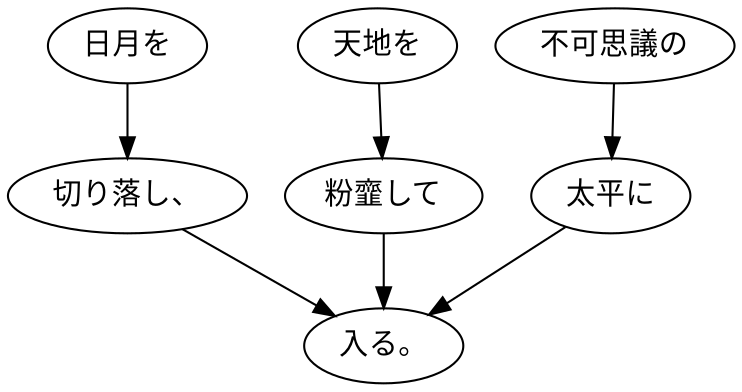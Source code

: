 digraph graph9204 {
	node0 [label="日月を"];
	node1 [label="切り落し、"];
	node2 [label="天地を"];
	node3 [label="粉韲して"];
	node4 [label="不可思議の"];
	node5 [label="太平に"];
	node6 [label="入る。"];
	node0 -> node1;
	node1 -> node6;
	node2 -> node3;
	node3 -> node6;
	node4 -> node5;
	node5 -> node6;
}
